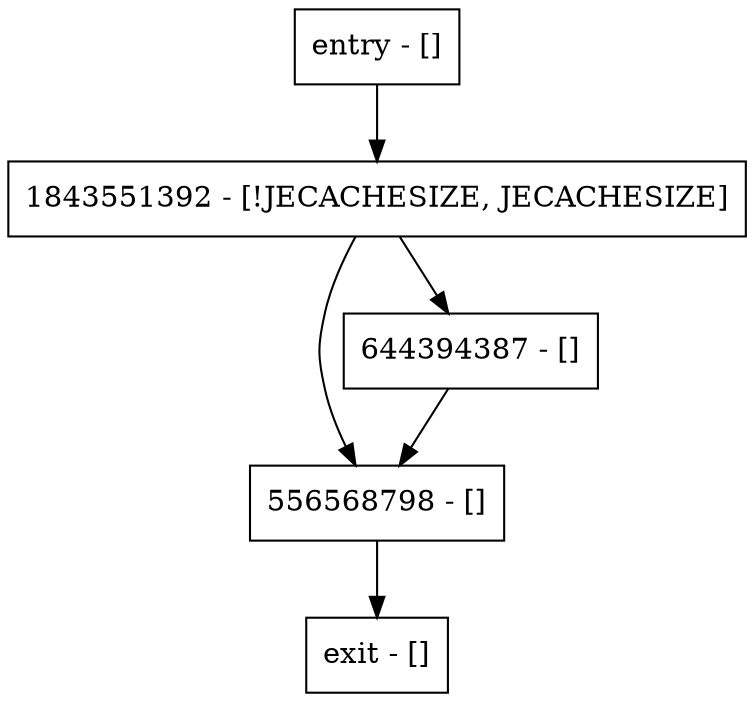 digraph appendLsn {
node [shape=record];
entry [label="entry - []"];
exit [label="exit - []"];
1843551392 [label="1843551392 - [!JECACHESIZE, JECACHESIZE]"];
556568798 [label="556568798 - []"];
644394387 [label="644394387 - []"];
entry;
exit;
entry -> 1843551392;
1843551392 -> 556568798;
1843551392 -> 644394387;
556568798 -> exit;
644394387 -> 556568798;
}
